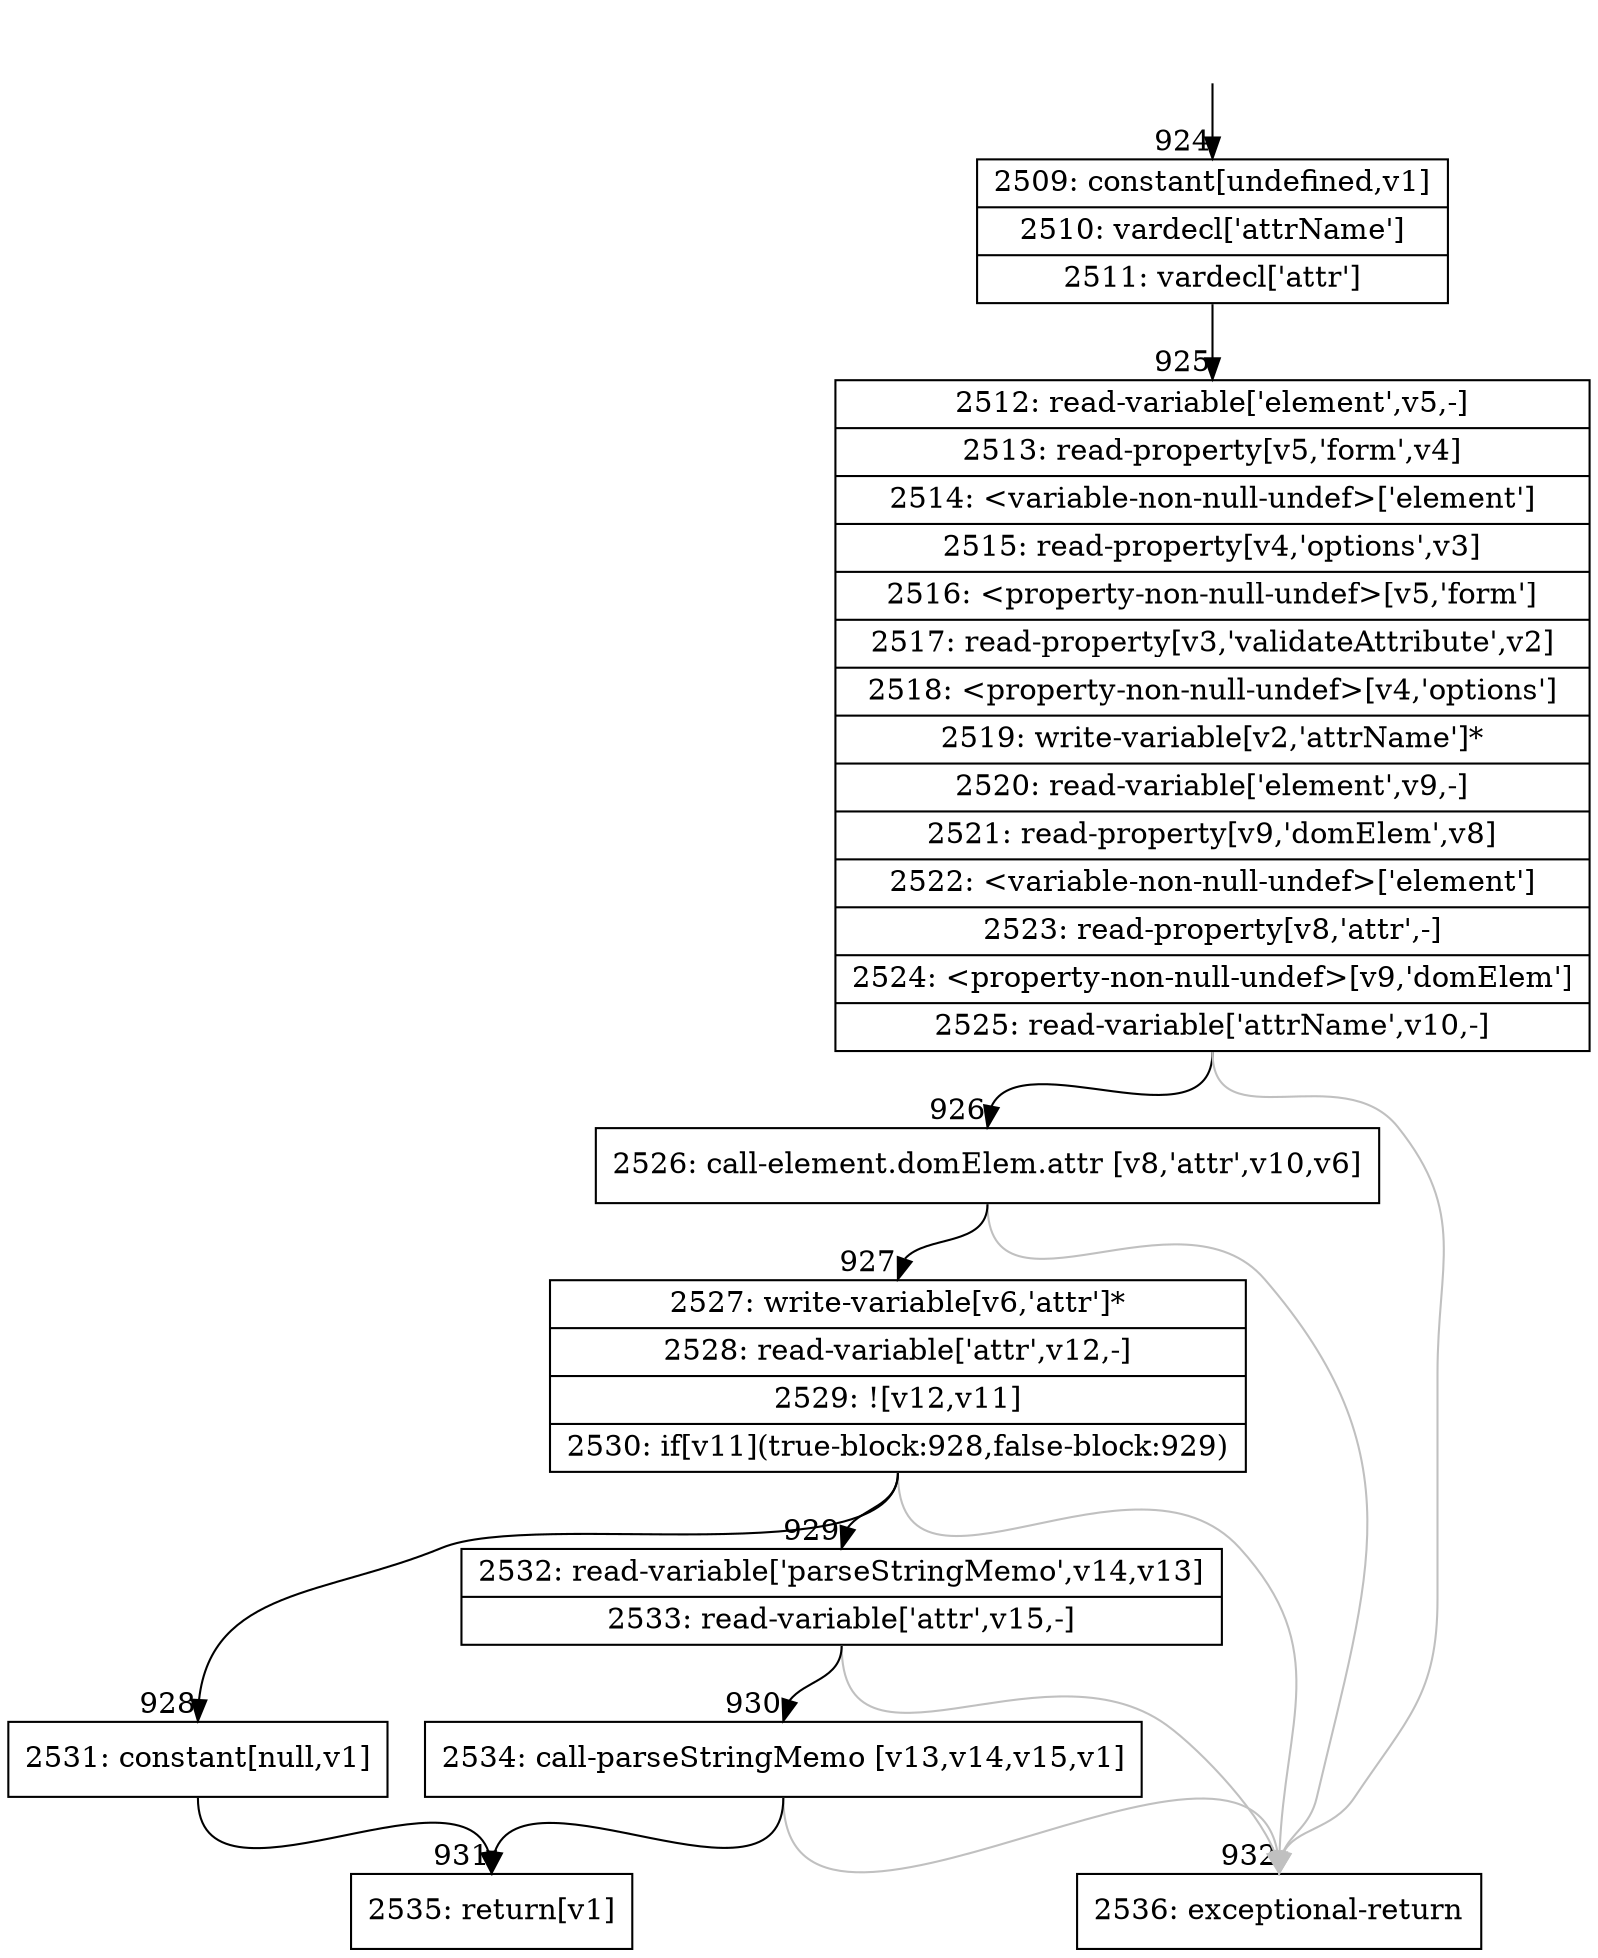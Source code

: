 digraph {
rankdir="TD"
BB_entry90[shape=none,label=""];
BB_entry90 -> BB924 [tailport=s, headport=n, headlabel="    924"]
BB924 [shape=record label="{2509: constant[undefined,v1]|2510: vardecl['attrName']|2511: vardecl['attr']}" ] 
BB924 -> BB925 [tailport=s, headport=n, headlabel="      925"]
BB925 [shape=record label="{2512: read-variable['element',v5,-]|2513: read-property[v5,'form',v4]|2514: \<variable-non-null-undef\>['element']|2515: read-property[v4,'options',v3]|2516: \<property-non-null-undef\>[v5,'form']|2517: read-property[v3,'validateAttribute',v2]|2518: \<property-non-null-undef\>[v4,'options']|2519: write-variable[v2,'attrName']*|2520: read-variable['element',v9,-]|2521: read-property[v9,'domElem',v8]|2522: \<variable-non-null-undef\>['element']|2523: read-property[v8,'attr',-]|2524: \<property-non-null-undef\>[v9,'domElem']|2525: read-variable['attrName',v10,-]}" ] 
BB925 -> BB926 [tailport=s, headport=n, headlabel="      926"]
BB925 -> BB932 [tailport=s, headport=n, color=gray, headlabel="      932"]
BB926 [shape=record label="{2526: call-element.domElem.attr [v8,'attr',v10,v6]}" ] 
BB926 -> BB927 [tailport=s, headport=n, headlabel="      927"]
BB926 -> BB932 [tailport=s, headport=n, color=gray]
BB927 [shape=record label="{2527: write-variable[v6,'attr']*|2528: read-variable['attr',v12,-]|2529: ![v12,v11]|2530: if[v11](true-block:928,false-block:929)}" ] 
BB927 -> BB928 [tailport=s, headport=n, headlabel="      928"]
BB927 -> BB929 [tailport=s, headport=n, headlabel="      929"]
BB927 -> BB932 [tailport=s, headport=n, color=gray]
BB928 [shape=record label="{2531: constant[null,v1]}" ] 
BB928 -> BB931 [tailport=s, headport=n, headlabel="      931"]
BB929 [shape=record label="{2532: read-variable['parseStringMemo',v14,v13]|2533: read-variable['attr',v15,-]}" ] 
BB929 -> BB930 [tailport=s, headport=n, headlabel="      930"]
BB929 -> BB932 [tailport=s, headport=n, color=gray]
BB930 [shape=record label="{2534: call-parseStringMemo [v13,v14,v15,v1]}" ] 
BB930 -> BB931 [tailport=s, headport=n]
BB930 -> BB932 [tailport=s, headport=n, color=gray]
BB931 [shape=record label="{2535: return[v1]}" ] 
BB932 [shape=record label="{2536: exceptional-return}" ] 
//#$~ 808
}

